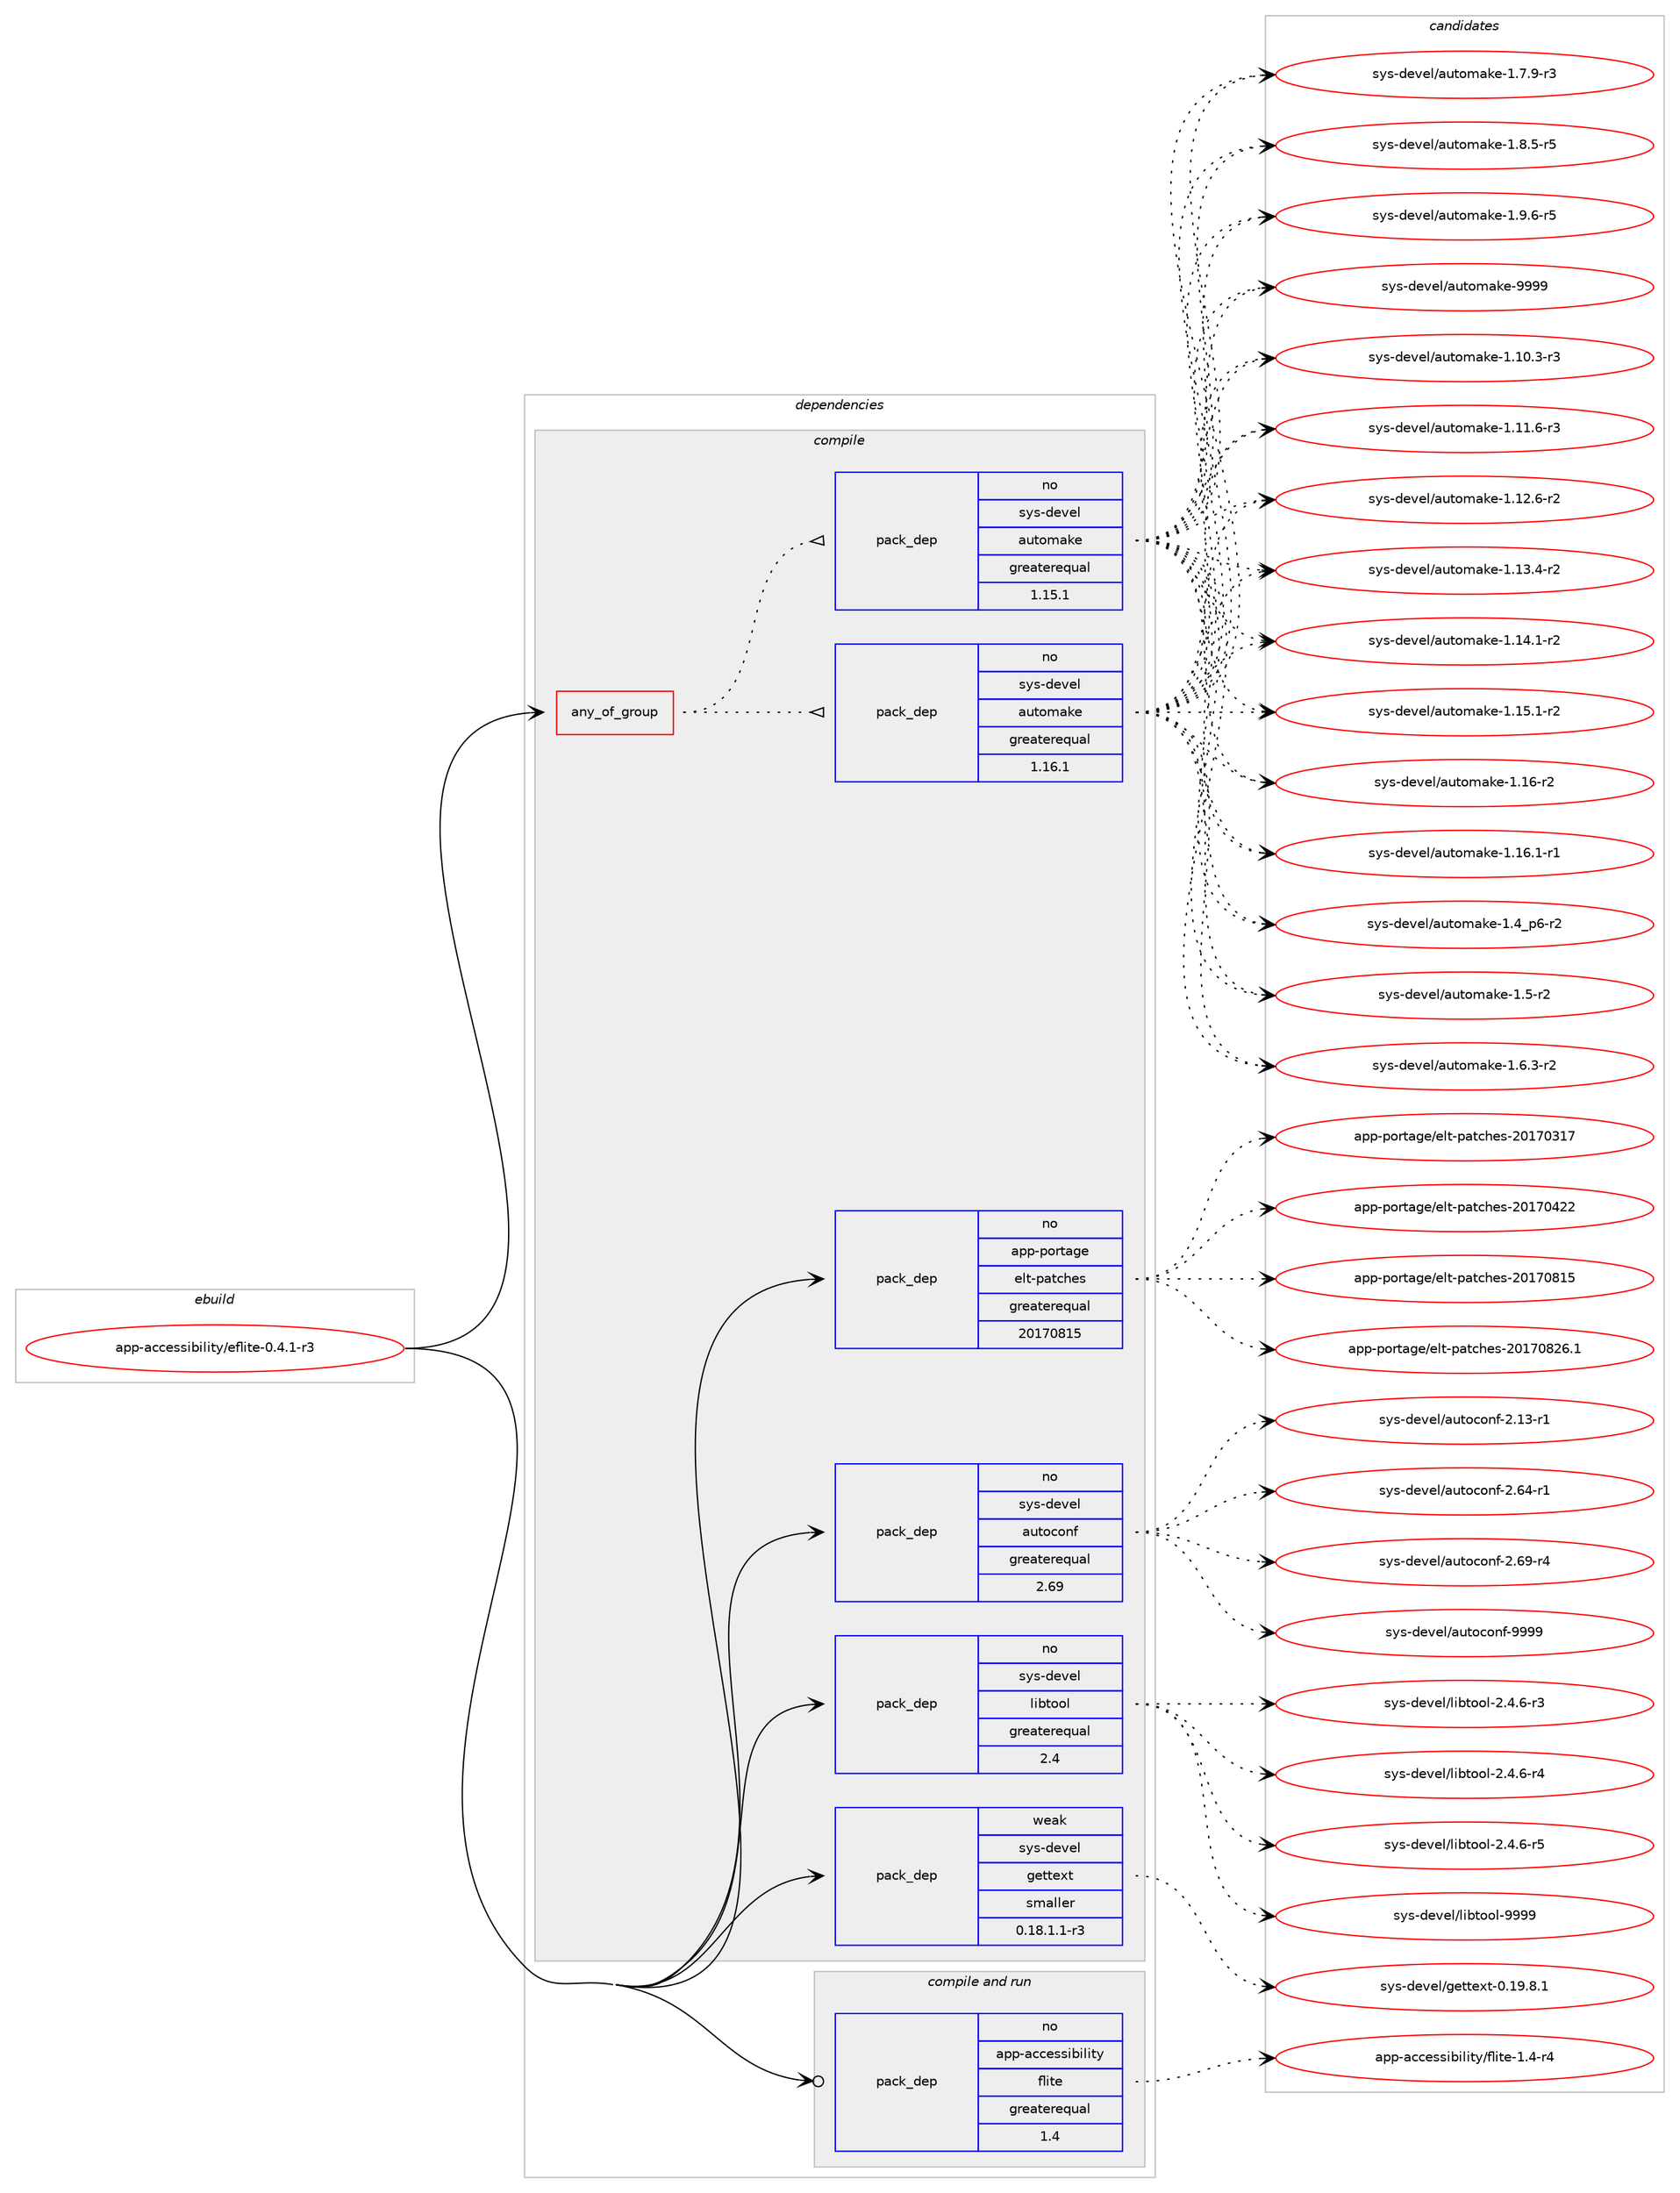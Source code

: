 digraph prolog {

# *************
# Graph options
# *************

newrank=true;
concentrate=true;
compound=true;
graph [rankdir=LR,fontname=Helvetica,fontsize=10,ranksep=1.5];#, ranksep=2.5, nodesep=0.2];
edge  [arrowhead=vee];
node  [fontname=Helvetica,fontsize=10];

# **********
# The ebuild
# **********

subgraph cluster_leftcol {
color=gray;
rank=same;
label=<<i>ebuild</i>>;
id [label="app-accessibility/eflite-0.4.1-r3", color=red, width=4, href="../app-accessibility/eflite-0.4.1-r3.svg"];
}

# ****************
# The dependencies
# ****************

subgraph cluster_midcol {
color=gray;
label=<<i>dependencies</i>>;
subgraph cluster_compile {
fillcolor="#eeeeee";
style=filled;
label=<<i>compile</i>>;
subgraph any19041 {
dependency1263118 [label=<<TABLE BORDER="0" CELLBORDER="1" CELLSPACING="0" CELLPADDING="4"><TR><TD CELLPADDING="10">any_of_group</TD></TR></TABLE>>, shape=none, color=red];subgraph pack899075 {
dependency1263119 [label=<<TABLE BORDER="0" CELLBORDER="1" CELLSPACING="0" CELLPADDING="4" WIDTH="220"><TR><TD ROWSPAN="6" CELLPADDING="30">pack_dep</TD></TR><TR><TD WIDTH="110">no</TD></TR><TR><TD>sys-devel</TD></TR><TR><TD>automake</TD></TR><TR><TD>greaterequal</TD></TR><TR><TD>1.16.1</TD></TR></TABLE>>, shape=none, color=blue];
}
dependency1263118:e -> dependency1263119:w [weight=20,style="dotted",arrowhead="oinv"];
subgraph pack899076 {
dependency1263120 [label=<<TABLE BORDER="0" CELLBORDER="1" CELLSPACING="0" CELLPADDING="4" WIDTH="220"><TR><TD ROWSPAN="6" CELLPADDING="30">pack_dep</TD></TR><TR><TD WIDTH="110">no</TD></TR><TR><TD>sys-devel</TD></TR><TR><TD>automake</TD></TR><TR><TD>greaterequal</TD></TR><TR><TD>1.15.1</TD></TR></TABLE>>, shape=none, color=blue];
}
dependency1263118:e -> dependency1263120:w [weight=20,style="dotted",arrowhead="oinv"];
}
id:e -> dependency1263118:w [weight=20,style="solid",arrowhead="vee"];
subgraph pack899077 {
dependency1263121 [label=<<TABLE BORDER="0" CELLBORDER="1" CELLSPACING="0" CELLPADDING="4" WIDTH="220"><TR><TD ROWSPAN="6" CELLPADDING="30">pack_dep</TD></TR><TR><TD WIDTH="110">no</TD></TR><TR><TD>app-portage</TD></TR><TR><TD>elt-patches</TD></TR><TR><TD>greaterequal</TD></TR><TR><TD>20170815</TD></TR></TABLE>>, shape=none, color=blue];
}
id:e -> dependency1263121:w [weight=20,style="solid",arrowhead="vee"];
subgraph pack899078 {
dependency1263122 [label=<<TABLE BORDER="0" CELLBORDER="1" CELLSPACING="0" CELLPADDING="4" WIDTH="220"><TR><TD ROWSPAN="6" CELLPADDING="30">pack_dep</TD></TR><TR><TD WIDTH="110">no</TD></TR><TR><TD>sys-devel</TD></TR><TR><TD>autoconf</TD></TR><TR><TD>greaterequal</TD></TR><TR><TD>2.69</TD></TR></TABLE>>, shape=none, color=blue];
}
id:e -> dependency1263122:w [weight=20,style="solid",arrowhead="vee"];
subgraph pack899079 {
dependency1263123 [label=<<TABLE BORDER="0" CELLBORDER="1" CELLSPACING="0" CELLPADDING="4" WIDTH="220"><TR><TD ROWSPAN="6" CELLPADDING="30">pack_dep</TD></TR><TR><TD WIDTH="110">no</TD></TR><TR><TD>sys-devel</TD></TR><TR><TD>libtool</TD></TR><TR><TD>greaterequal</TD></TR><TR><TD>2.4</TD></TR></TABLE>>, shape=none, color=blue];
}
id:e -> dependency1263123:w [weight=20,style="solid",arrowhead="vee"];
subgraph pack899080 {
dependency1263124 [label=<<TABLE BORDER="0" CELLBORDER="1" CELLSPACING="0" CELLPADDING="4" WIDTH="220"><TR><TD ROWSPAN="6" CELLPADDING="30">pack_dep</TD></TR><TR><TD WIDTH="110">weak</TD></TR><TR><TD>sys-devel</TD></TR><TR><TD>gettext</TD></TR><TR><TD>smaller</TD></TR><TR><TD>0.18.1.1-r3</TD></TR></TABLE>>, shape=none, color=blue];
}
id:e -> dependency1263124:w [weight=20,style="solid",arrowhead="vee"];
}
subgraph cluster_compileandrun {
fillcolor="#eeeeee";
style=filled;
label=<<i>compile and run</i>>;
subgraph pack899081 {
dependency1263125 [label=<<TABLE BORDER="0" CELLBORDER="1" CELLSPACING="0" CELLPADDING="4" WIDTH="220"><TR><TD ROWSPAN="6" CELLPADDING="30">pack_dep</TD></TR><TR><TD WIDTH="110">no</TD></TR><TR><TD>app-accessibility</TD></TR><TR><TD>flite</TD></TR><TR><TD>greaterequal</TD></TR><TR><TD>1.4</TD></TR></TABLE>>, shape=none, color=blue];
}
id:e -> dependency1263125:w [weight=20,style="solid",arrowhead="odotvee"];
}
subgraph cluster_run {
fillcolor="#eeeeee";
style=filled;
label=<<i>run</i>>;
}
}

# **************
# The candidates
# **************

subgraph cluster_choices {
rank=same;
color=gray;
label=<<i>candidates</i>>;

subgraph choice899075 {
color=black;
nodesep=1;
choice11512111545100101118101108479711711611110997107101454946494846514511451 [label="sys-devel/automake-1.10.3-r3", color=red, width=4,href="../sys-devel/automake-1.10.3-r3.svg"];
choice11512111545100101118101108479711711611110997107101454946494946544511451 [label="sys-devel/automake-1.11.6-r3", color=red, width=4,href="../sys-devel/automake-1.11.6-r3.svg"];
choice11512111545100101118101108479711711611110997107101454946495046544511450 [label="sys-devel/automake-1.12.6-r2", color=red, width=4,href="../sys-devel/automake-1.12.6-r2.svg"];
choice11512111545100101118101108479711711611110997107101454946495146524511450 [label="sys-devel/automake-1.13.4-r2", color=red, width=4,href="../sys-devel/automake-1.13.4-r2.svg"];
choice11512111545100101118101108479711711611110997107101454946495246494511450 [label="sys-devel/automake-1.14.1-r2", color=red, width=4,href="../sys-devel/automake-1.14.1-r2.svg"];
choice11512111545100101118101108479711711611110997107101454946495346494511450 [label="sys-devel/automake-1.15.1-r2", color=red, width=4,href="../sys-devel/automake-1.15.1-r2.svg"];
choice1151211154510010111810110847971171161111099710710145494649544511450 [label="sys-devel/automake-1.16-r2", color=red, width=4,href="../sys-devel/automake-1.16-r2.svg"];
choice11512111545100101118101108479711711611110997107101454946495446494511449 [label="sys-devel/automake-1.16.1-r1", color=red, width=4,href="../sys-devel/automake-1.16.1-r1.svg"];
choice115121115451001011181011084797117116111109971071014549465295112544511450 [label="sys-devel/automake-1.4_p6-r2", color=red, width=4,href="../sys-devel/automake-1.4_p6-r2.svg"];
choice11512111545100101118101108479711711611110997107101454946534511450 [label="sys-devel/automake-1.5-r2", color=red, width=4,href="../sys-devel/automake-1.5-r2.svg"];
choice115121115451001011181011084797117116111109971071014549465446514511450 [label="sys-devel/automake-1.6.3-r2", color=red, width=4,href="../sys-devel/automake-1.6.3-r2.svg"];
choice115121115451001011181011084797117116111109971071014549465546574511451 [label="sys-devel/automake-1.7.9-r3", color=red, width=4,href="../sys-devel/automake-1.7.9-r3.svg"];
choice115121115451001011181011084797117116111109971071014549465646534511453 [label="sys-devel/automake-1.8.5-r5", color=red, width=4,href="../sys-devel/automake-1.8.5-r5.svg"];
choice115121115451001011181011084797117116111109971071014549465746544511453 [label="sys-devel/automake-1.9.6-r5", color=red, width=4,href="../sys-devel/automake-1.9.6-r5.svg"];
choice115121115451001011181011084797117116111109971071014557575757 [label="sys-devel/automake-9999", color=red, width=4,href="../sys-devel/automake-9999.svg"];
dependency1263119:e -> choice11512111545100101118101108479711711611110997107101454946494846514511451:w [style=dotted,weight="100"];
dependency1263119:e -> choice11512111545100101118101108479711711611110997107101454946494946544511451:w [style=dotted,weight="100"];
dependency1263119:e -> choice11512111545100101118101108479711711611110997107101454946495046544511450:w [style=dotted,weight="100"];
dependency1263119:e -> choice11512111545100101118101108479711711611110997107101454946495146524511450:w [style=dotted,weight="100"];
dependency1263119:e -> choice11512111545100101118101108479711711611110997107101454946495246494511450:w [style=dotted,weight="100"];
dependency1263119:e -> choice11512111545100101118101108479711711611110997107101454946495346494511450:w [style=dotted,weight="100"];
dependency1263119:e -> choice1151211154510010111810110847971171161111099710710145494649544511450:w [style=dotted,weight="100"];
dependency1263119:e -> choice11512111545100101118101108479711711611110997107101454946495446494511449:w [style=dotted,weight="100"];
dependency1263119:e -> choice115121115451001011181011084797117116111109971071014549465295112544511450:w [style=dotted,weight="100"];
dependency1263119:e -> choice11512111545100101118101108479711711611110997107101454946534511450:w [style=dotted,weight="100"];
dependency1263119:e -> choice115121115451001011181011084797117116111109971071014549465446514511450:w [style=dotted,weight="100"];
dependency1263119:e -> choice115121115451001011181011084797117116111109971071014549465546574511451:w [style=dotted,weight="100"];
dependency1263119:e -> choice115121115451001011181011084797117116111109971071014549465646534511453:w [style=dotted,weight="100"];
dependency1263119:e -> choice115121115451001011181011084797117116111109971071014549465746544511453:w [style=dotted,weight="100"];
dependency1263119:e -> choice115121115451001011181011084797117116111109971071014557575757:w [style=dotted,weight="100"];
}
subgraph choice899076 {
color=black;
nodesep=1;
choice11512111545100101118101108479711711611110997107101454946494846514511451 [label="sys-devel/automake-1.10.3-r3", color=red, width=4,href="../sys-devel/automake-1.10.3-r3.svg"];
choice11512111545100101118101108479711711611110997107101454946494946544511451 [label="sys-devel/automake-1.11.6-r3", color=red, width=4,href="../sys-devel/automake-1.11.6-r3.svg"];
choice11512111545100101118101108479711711611110997107101454946495046544511450 [label="sys-devel/automake-1.12.6-r2", color=red, width=4,href="../sys-devel/automake-1.12.6-r2.svg"];
choice11512111545100101118101108479711711611110997107101454946495146524511450 [label="sys-devel/automake-1.13.4-r2", color=red, width=4,href="../sys-devel/automake-1.13.4-r2.svg"];
choice11512111545100101118101108479711711611110997107101454946495246494511450 [label="sys-devel/automake-1.14.1-r2", color=red, width=4,href="../sys-devel/automake-1.14.1-r2.svg"];
choice11512111545100101118101108479711711611110997107101454946495346494511450 [label="sys-devel/automake-1.15.1-r2", color=red, width=4,href="../sys-devel/automake-1.15.1-r2.svg"];
choice1151211154510010111810110847971171161111099710710145494649544511450 [label="sys-devel/automake-1.16-r2", color=red, width=4,href="../sys-devel/automake-1.16-r2.svg"];
choice11512111545100101118101108479711711611110997107101454946495446494511449 [label="sys-devel/automake-1.16.1-r1", color=red, width=4,href="../sys-devel/automake-1.16.1-r1.svg"];
choice115121115451001011181011084797117116111109971071014549465295112544511450 [label="sys-devel/automake-1.4_p6-r2", color=red, width=4,href="../sys-devel/automake-1.4_p6-r2.svg"];
choice11512111545100101118101108479711711611110997107101454946534511450 [label="sys-devel/automake-1.5-r2", color=red, width=4,href="../sys-devel/automake-1.5-r2.svg"];
choice115121115451001011181011084797117116111109971071014549465446514511450 [label="sys-devel/automake-1.6.3-r2", color=red, width=4,href="../sys-devel/automake-1.6.3-r2.svg"];
choice115121115451001011181011084797117116111109971071014549465546574511451 [label="sys-devel/automake-1.7.9-r3", color=red, width=4,href="../sys-devel/automake-1.7.9-r3.svg"];
choice115121115451001011181011084797117116111109971071014549465646534511453 [label="sys-devel/automake-1.8.5-r5", color=red, width=4,href="../sys-devel/automake-1.8.5-r5.svg"];
choice115121115451001011181011084797117116111109971071014549465746544511453 [label="sys-devel/automake-1.9.6-r5", color=red, width=4,href="../sys-devel/automake-1.9.6-r5.svg"];
choice115121115451001011181011084797117116111109971071014557575757 [label="sys-devel/automake-9999", color=red, width=4,href="../sys-devel/automake-9999.svg"];
dependency1263120:e -> choice11512111545100101118101108479711711611110997107101454946494846514511451:w [style=dotted,weight="100"];
dependency1263120:e -> choice11512111545100101118101108479711711611110997107101454946494946544511451:w [style=dotted,weight="100"];
dependency1263120:e -> choice11512111545100101118101108479711711611110997107101454946495046544511450:w [style=dotted,weight="100"];
dependency1263120:e -> choice11512111545100101118101108479711711611110997107101454946495146524511450:w [style=dotted,weight="100"];
dependency1263120:e -> choice11512111545100101118101108479711711611110997107101454946495246494511450:w [style=dotted,weight="100"];
dependency1263120:e -> choice11512111545100101118101108479711711611110997107101454946495346494511450:w [style=dotted,weight="100"];
dependency1263120:e -> choice1151211154510010111810110847971171161111099710710145494649544511450:w [style=dotted,weight="100"];
dependency1263120:e -> choice11512111545100101118101108479711711611110997107101454946495446494511449:w [style=dotted,weight="100"];
dependency1263120:e -> choice115121115451001011181011084797117116111109971071014549465295112544511450:w [style=dotted,weight="100"];
dependency1263120:e -> choice11512111545100101118101108479711711611110997107101454946534511450:w [style=dotted,weight="100"];
dependency1263120:e -> choice115121115451001011181011084797117116111109971071014549465446514511450:w [style=dotted,weight="100"];
dependency1263120:e -> choice115121115451001011181011084797117116111109971071014549465546574511451:w [style=dotted,weight="100"];
dependency1263120:e -> choice115121115451001011181011084797117116111109971071014549465646534511453:w [style=dotted,weight="100"];
dependency1263120:e -> choice115121115451001011181011084797117116111109971071014549465746544511453:w [style=dotted,weight="100"];
dependency1263120:e -> choice115121115451001011181011084797117116111109971071014557575757:w [style=dotted,weight="100"];
}
subgraph choice899077 {
color=black;
nodesep=1;
choice97112112451121111141169710310147101108116451129711699104101115455048495548514955 [label="app-portage/elt-patches-20170317", color=red, width=4,href="../app-portage/elt-patches-20170317.svg"];
choice97112112451121111141169710310147101108116451129711699104101115455048495548525050 [label="app-portage/elt-patches-20170422", color=red, width=4,href="../app-portage/elt-patches-20170422.svg"];
choice97112112451121111141169710310147101108116451129711699104101115455048495548564953 [label="app-portage/elt-patches-20170815", color=red, width=4,href="../app-portage/elt-patches-20170815.svg"];
choice971121124511211111411697103101471011081164511297116991041011154550484955485650544649 [label="app-portage/elt-patches-20170826.1", color=red, width=4,href="../app-portage/elt-patches-20170826.1.svg"];
dependency1263121:e -> choice97112112451121111141169710310147101108116451129711699104101115455048495548514955:w [style=dotted,weight="100"];
dependency1263121:e -> choice97112112451121111141169710310147101108116451129711699104101115455048495548525050:w [style=dotted,weight="100"];
dependency1263121:e -> choice97112112451121111141169710310147101108116451129711699104101115455048495548564953:w [style=dotted,weight="100"];
dependency1263121:e -> choice971121124511211111411697103101471011081164511297116991041011154550484955485650544649:w [style=dotted,weight="100"];
}
subgraph choice899078 {
color=black;
nodesep=1;
choice1151211154510010111810110847971171161119911111010245504649514511449 [label="sys-devel/autoconf-2.13-r1", color=red, width=4,href="../sys-devel/autoconf-2.13-r1.svg"];
choice1151211154510010111810110847971171161119911111010245504654524511449 [label="sys-devel/autoconf-2.64-r1", color=red, width=4,href="../sys-devel/autoconf-2.64-r1.svg"];
choice1151211154510010111810110847971171161119911111010245504654574511452 [label="sys-devel/autoconf-2.69-r4", color=red, width=4,href="../sys-devel/autoconf-2.69-r4.svg"];
choice115121115451001011181011084797117116111991111101024557575757 [label="sys-devel/autoconf-9999", color=red, width=4,href="../sys-devel/autoconf-9999.svg"];
dependency1263122:e -> choice1151211154510010111810110847971171161119911111010245504649514511449:w [style=dotted,weight="100"];
dependency1263122:e -> choice1151211154510010111810110847971171161119911111010245504654524511449:w [style=dotted,weight="100"];
dependency1263122:e -> choice1151211154510010111810110847971171161119911111010245504654574511452:w [style=dotted,weight="100"];
dependency1263122:e -> choice115121115451001011181011084797117116111991111101024557575757:w [style=dotted,weight="100"];
}
subgraph choice899079 {
color=black;
nodesep=1;
choice1151211154510010111810110847108105981161111111084550465246544511451 [label="sys-devel/libtool-2.4.6-r3", color=red, width=4,href="../sys-devel/libtool-2.4.6-r3.svg"];
choice1151211154510010111810110847108105981161111111084550465246544511452 [label="sys-devel/libtool-2.4.6-r4", color=red, width=4,href="../sys-devel/libtool-2.4.6-r4.svg"];
choice1151211154510010111810110847108105981161111111084550465246544511453 [label="sys-devel/libtool-2.4.6-r5", color=red, width=4,href="../sys-devel/libtool-2.4.6-r5.svg"];
choice1151211154510010111810110847108105981161111111084557575757 [label="sys-devel/libtool-9999", color=red, width=4,href="../sys-devel/libtool-9999.svg"];
dependency1263123:e -> choice1151211154510010111810110847108105981161111111084550465246544511451:w [style=dotted,weight="100"];
dependency1263123:e -> choice1151211154510010111810110847108105981161111111084550465246544511452:w [style=dotted,weight="100"];
dependency1263123:e -> choice1151211154510010111810110847108105981161111111084550465246544511453:w [style=dotted,weight="100"];
dependency1263123:e -> choice1151211154510010111810110847108105981161111111084557575757:w [style=dotted,weight="100"];
}
subgraph choice899080 {
color=black;
nodesep=1;
choice1151211154510010111810110847103101116116101120116454846495746564649 [label="sys-devel/gettext-0.19.8.1", color=red, width=4,href="../sys-devel/gettext-0.19.8.1.svg"];
dependency1263124:e -> choice1151211154510010111810110847103101116116101120116454846495746564649:w [style=dotted,weight="100"];
}
subgraph choice899081 {
color=black;
nodesep=1;
choice97112112459799991011151151059810510810511612147102108105116101454946524511452 [label="app-accessibility/flite-1.4-r4", color=red, width=4,href="../app-accessibility/flite-1.4-r4.svg"];
dependency1263125:e -> choice97112112459799991011151151059810510810511612147102108105116101454946524511452:w [style=dotted,weight="100"];
}
}

}
